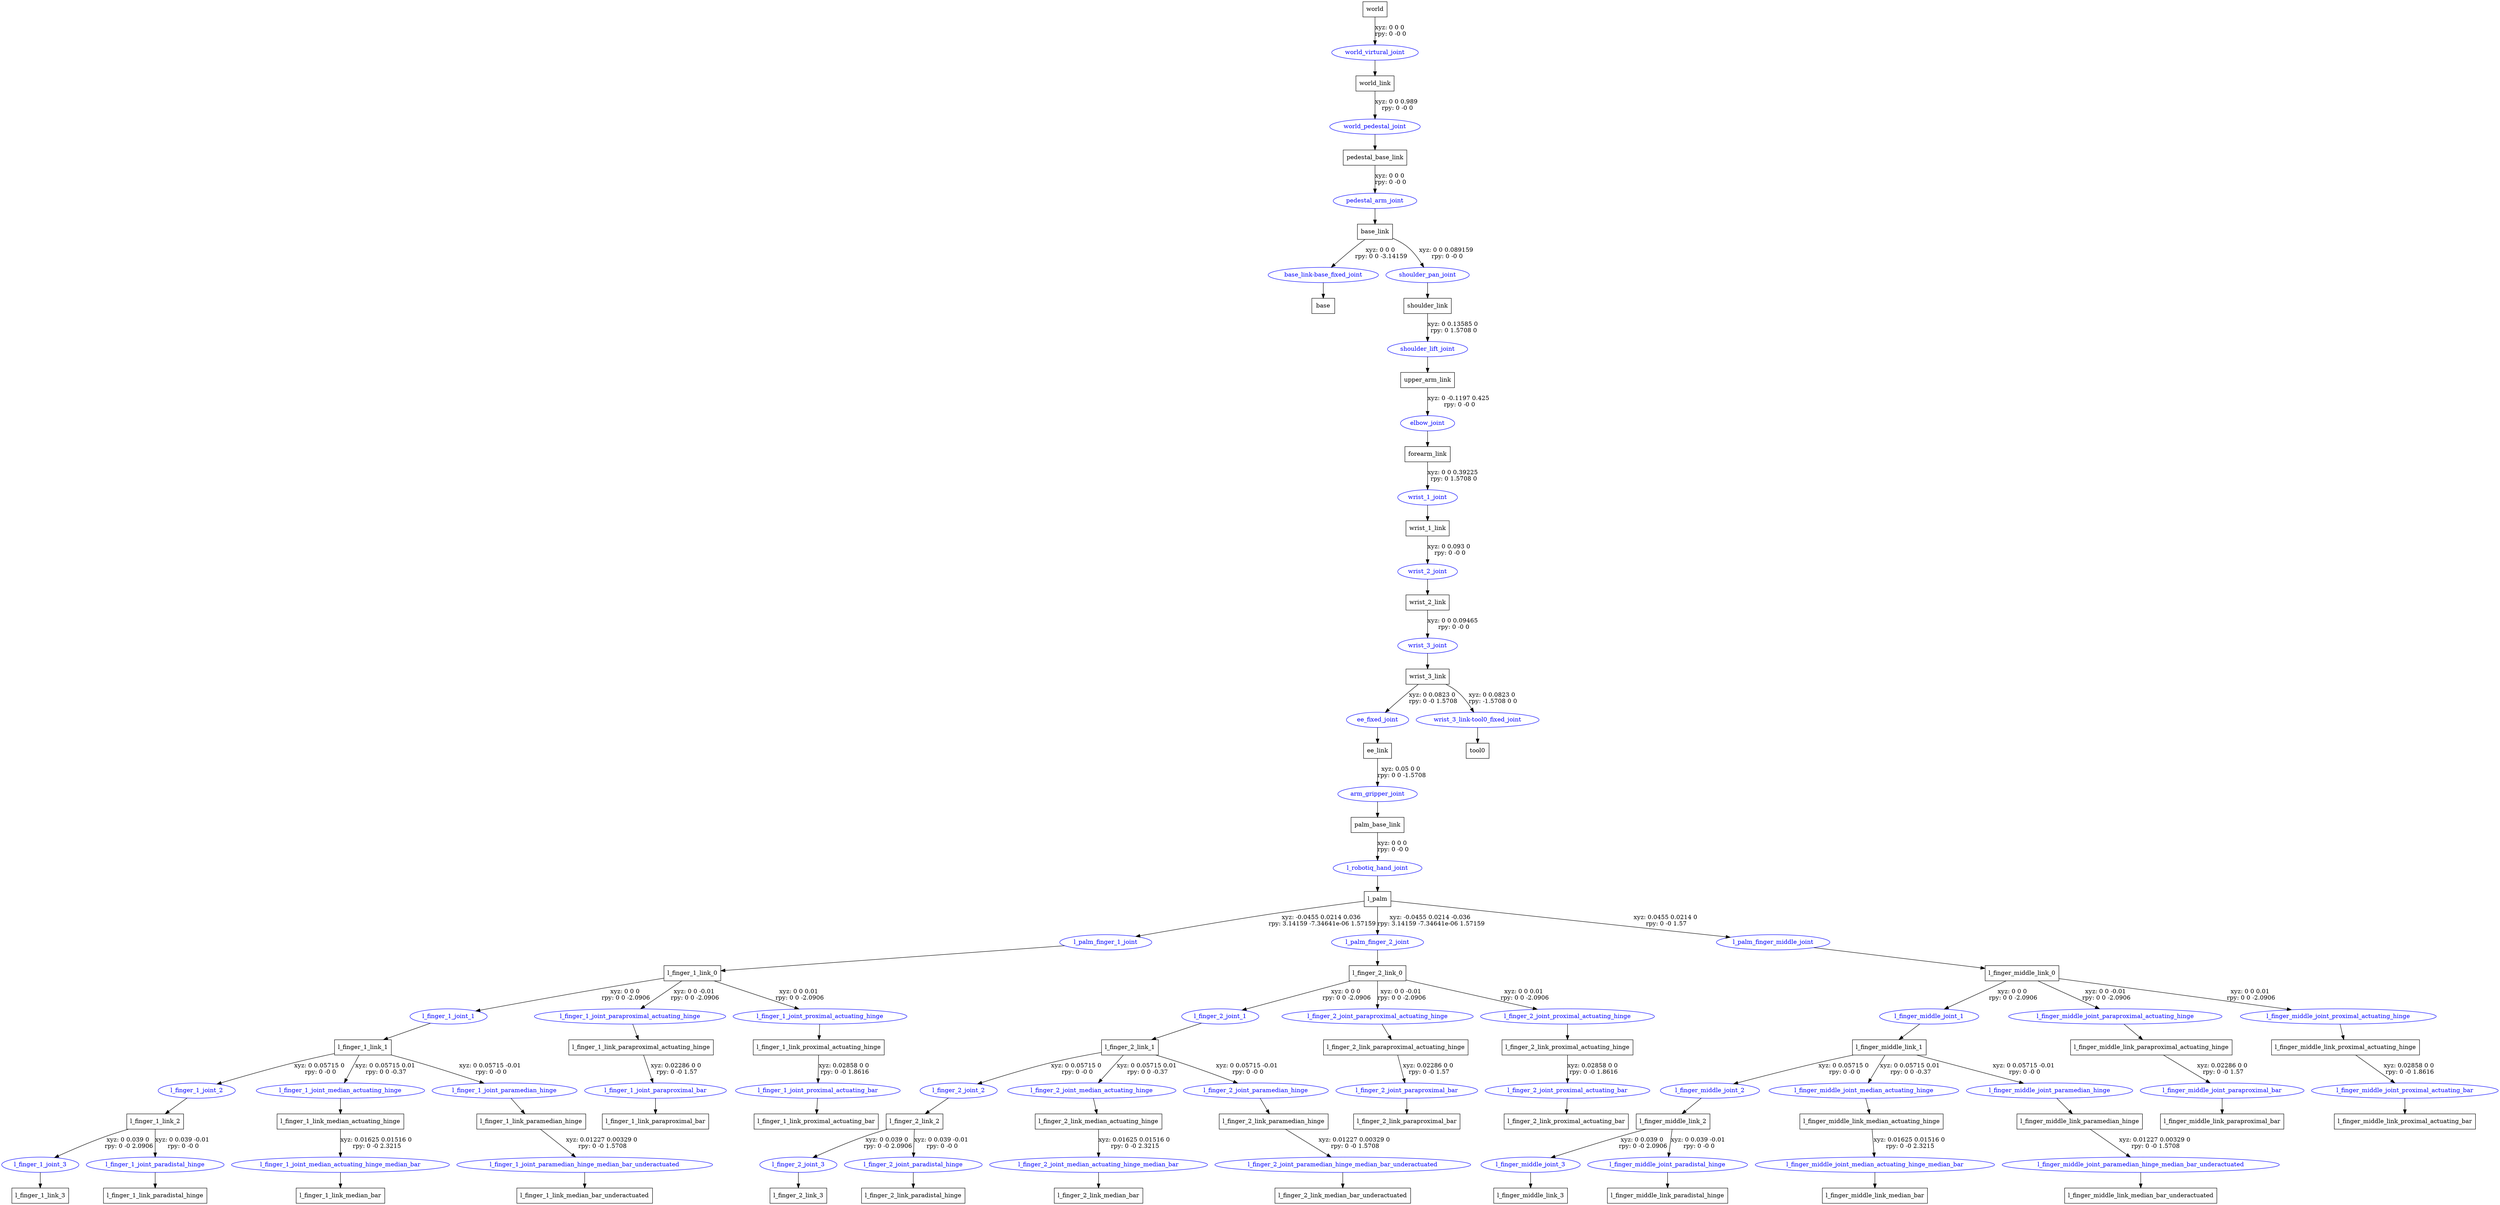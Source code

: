 digraph G {
node [shape=box];
"world" [label="world"];
"world_link" [label="world_link"];
"pedestal_base_link" [label="pedestal_base_link"];
"base_link" [label="base_link"];
"base" [label="base"];
"shoulder_link" [label="shoulder_link"];
"upper_arm_link" [label="upper_arm_link"];
"forearm_link" [label="forearm_link"];
"wrist_1_link" [label="wrist_1_link"];
"wrist_2_link" [label="wrist_2_link"];
"wrist_3_link" [label="wrist_3_link"];
"ee_link" [label="ee_link"];
"palm_base_link" [label="palm_base_link"];
"l_palm" [label="l_palm"];
"l_finger_1_link_0" [label="l_finger_1_link_0"];
"l_finger_1_link_1" [label="l_finger_1_link_1"];
"l_finger_1_link_2" [label="l_finger_1_link_2"];
"l_finger_1_link_3" [label="l_finger_1_link_3"];
"l_finger_1_link_paradistal_hinge" [label="l_finger_1_link_paradistal_hinge"];
"l_finger_1_link_median_actuating_hinge" [label="l_finger_1_link_median_actuating_hinge"];
"l_finger_1_link_median_bar" [label="l_finger_1_link_median_bar"];
"l_finger_1_link_paramedian_hinge" [label="l_finger_1_link_paramedian_hinge"];
"l_finger_1_link_median_bar_underactuated" [label="l_finger_1_link_median_bar_underactuated"];
"l_finger_1_link_paraproximal_actuating_hinge" [label="l_finger_1_link_paraproximal_actuating_hinge"];
"l_finger_1_link_paraproximal_bar" [label="l_finger_1_link_paraproximal_bar"];
"l_finger_1_link_proximal_actuating_hinge" [label="l_finger_1_link_proximal_actuating_hinge"];
"l_finger_1_link_proximal_actuating_bar" [label="l_finger_1_link_proximal_actuating_bar"];
"l_finger_2_link_0" [label="l_finger_2_link_0"];
"l_finger_2_link_1" [label="l_finger_2_link_1"];
"l_finger_2_link_2" [label="l_finger_2_link_2"];
"l_finger_2_link_3" [label="l_finger_2_link_3"];
"l_finger_2_link_paradistal_hinge" [label="l_finger_2_link_paradistal_hinge"];
"l_finger_2_link_median_actuating_hinge" [label="l_finger_2_link_median_actuating_hinge"];
"l_finger_2_link_median_bar" [label="l_finger_2_link_median_bar"];
"l_finger_2_link_paramedian_hinge" [label="l_finger_2_link_paramedian_hinge"];
"l_finger_2_link_median_bar_underactuated" [label="l_finger_2_link_median_bar_underactuated"];
"l_finger_2_link_paraproximal_actuating_hinge" [label="l_finger_2_link_paraproximal_actuating_hinge"];
"l_finger_2_link_paraproximal_bar" [label="l_finger_2_link_paraproximal_bar"];
"l_finger_2_link_proximal_actuating_hinge" [label="l_finger_2_link_proximal_actuating_hinge"];
"l_finger_2_link_proximal_actuating_bar" [label="l_finger_2_link_proximal_actuating_bar"];
"l_finger_middle_link_0" [label="l_finger_middle_link_0"];
"l_finger_middle_link_1" [label="l_finger_middle_link_1"];
"l_finger_middle_link_2" [label="l_finger_middle_link_2"];
"l_finger_middle_link_3" [label="l_finger_middle_link_3"];
"l_finger_middle_link_paradistal_hinge" [label="l_finger_middle_link_paradistal_hinge"];
"l_finger_middle_link_median_actuating_hinge" [label="l_finger_middle_link_median_actuating_hinge"];
"l_finger_middle_link_median_bar" [label="l_finger_middle_link_median_bar"];
"l_finger_middle_link_paramedian_hinge" [label="l_finger_middle_link_paramedian_hinge"];
"l_finger_middle_link_median_bar_underactuated" [label="l_finger_middle_link_median_bar_underactuated"];
"l_finger_middle_link_paraproximal_actuating_hinge" [label="l_finger_middle_link_paraproximal_actuating_hinge"];
"l_finger_middle_link_paraproximal_bar" [label="l_finger_middle_link_paraproximal_bar"];
"l_finger_middle_link_proximal_actuating_hinge" [label="l_finger_middle_link_proximal_actuating_hinge"];
"l_finger_middle_link_proximal_actuating_bar" [label="l_finger_middle_link_proximal_actuating_bar"];
"tool0" [label="tool0"];
node [shape=ellipse, color=blue, fontcolor=blue];
"world" -> "world_virtural_joint" [label="xyz: 0 0 0 \nrpy: 0 -0 0"]
"world_virtural_joint" -> "world_link"
"world_link" -> "world_pedestal_joint" [label="xyz: 0 0 0.989 \nrpy: 0 -0 0"]
"world_pedestal_joint" -> "pedestal_base_link"
"pedestal_base_link" -> "pedestal_arm_joint" [label="xyz: 0 0 0 \nrpy: 0 -0 0"]
"pedestal_arm_joint" -> "base_link"
"base_link" -> "base_link-base_fixed_joint" [label="xyz: 0 0 0 \nrpy: 0 0 -3.14159"]
"base_link-base_fixed_joint" -> "base"
"base_link" -> "shoulder_pan_joint" [label="xyz: 0 0 0.089159 \nrpy: 0 -0 0"]
"shoulder_pan_joint" -> "shoulder_link"
"shoulder_link" -> "shoulder_lift_joint" [label="xyz: 0 0.13585 0 \nrpy: 0 1.5708 0"]
"shoulder_lift_joint" -> "upper_arm_link"
"upper_arm_link" -> "elbow_joint" [label="xyz: 0 -0.1197 0.425 \nrpy: 0 -0 0"]
"elbow_joint" -> "forearm_link"
"forearm_link" -> "wrist_1_joint" [label="xyz: 0 0 0.39225 \nrpy: 0 1.5708 0"]
"wrist_1_joint" -> "wrist_1_link"
"wrist_1_link" -> "wrist_2_joint" [label="xyz: 0 0.093 0 \nrpy: 0 -0 0"]
"wrist_2_joint" -> "wrist_2_link"
"wrist_2_link" -> "wrist_3_joint" [label="xyz: 0 0 0.09465 \nrpy: 0 -0 0"]
"wrist_3_joint" -> "wrist_3_link"
"wrist_3_link" -> "ee_fixed_joint" [label="xyz: 0 0.0823 0 \nrpy: 0 -0 1.5708"]
"ee_fixed_joint" -> "ee_link"
"ee_link" -> "arm_gripper_joint" [label="xyz: 0.05 0 0 \nrpy: 0 0 -1.5708"]
"arm_gripper_joint" -> "palm_base_link"
"palm_base_link" -> "l_robotiq_hand_joint" [label="xyz: 0 0 0 \nrpy: 0 -0 0"]
"l_robotiq_hand_joint" -> "l_palm"
"l_palm" -> "l_palm_finger_1_joint" [label="xyz: -0.0455 0.0214 0.036 \nrpy: 3.14159 -7.34641e-06 1.57159"]
"l_palm_finger_1_joint" -> "l_finger_1_link_0"
"l_finger_1_link_0" -> "l_finger_1_joint_1" [label="xyz: 0 0 0 \nrpy: 0 0 -2.0906"]
"l_finger_1_joint_1" -> "l_finger_1_link_1"
"l_finger_1_link_1" -> "l_finger_1_joint_2" [label="xyz: 0 0.05715 0 \nrpy: 0 -0 0"]
"l_finger_1_joint_2" -> "l_finger_1_link_2"
"l_finger_1_link_2" -> "l_finger_1_joint_3" [label="xyz: 0 0.039 0 \nrpy: 0 -0 2.0906"]
"l_finger_1_joint_3" -> "l_finger_1_link_3"
"l_finger_1_link_2" -> "l_finger_1_joint_paradistal_hinge" [label="xyz: 0 0.039 -0.01 \nrpy: 0 -0 0"]
"l_finger_1_joint_paradistal_hinge" -> "l_finger_1_link_paradistal_hinge"
"l_finger_1_link_1" -> "l_finger_1_joint_median_actuating_hinge" [label="xyz: 0 0.05715 0.01 \nrpy: 0 0 -0.37"]
"l_finger_1_joint_median_actuating_hinge" -> "l_finger_1_link_median_actuating_hinge"
"l_finger_1_link_median_actuating_hinge" -> "l_finger_1_joint_median_actuating_hinge_median_bar" [label="xyz: 0.01625 0.01516 0 \nrpy: 0 -0 2.3215"]
"l_finger_1_joint_median_actuating_hinge_median_bar" -> "l_finger_1_link_median_bar"
"l_finger_1_link_1" -> "l_finger_1_joint_paramedian_hinge" [label="xyz: 0 0.05715 -0.01 \nrpy: 0 -0 0"]
"l_finger_1_joint_paramedian_hinge" -> "l_finger_1_link_paramedian_hinge"
"l_finger_1_link_paramedian_hinge" -> "l_finger_1_joint_paramedian_hinge_median_bar_underactuated" [label="xyz: 0.01227 0.00329 0 \nrpy: 0 -0 1.5708"]
"l_finger_1_joint_paramedian_hinge_median_bar_underactuated" -> "l_finger_1_link_median_bar_underactuated"
"l_finger_1_link_0" -> "l_finger_1_joint_paraproximal_actuating_hinge" [label="xyz: 0 0 -0.01 \nrpy: 0 0 -2.0906"]
"l_finger_1_joint_paraproximal_actuating_hinge" -> "l_finger_1_link_paraproximal_actuating_hinge"
"l_finger_1_link_paraproximal_actuating_hinge" -> "l_finger_1_joint_paraproximal_bar" [label="xyz: 0.02286 0 0 \nrpy: 0 -0 1.57"]
"l_finger_1_joint_paraproximal_bar" -> "l_finger_1_link_paraproximal_bar"
"l_finger_1_link_0" -> "l_finger_1_joint_proximal_actuating_hinge" [label="xyz: 0 0 0.01 \nrpy: 0 0 -2.0906"]
"l_finger_1_joint_proximal_actuating_hinge" -> "l_finger_1_link_proximal_actuating_hinge"
"l_finger_1_link_proximal_actuating_hinge" -> "l_finger_1_joint_proximal_actuating_bar" [label="xyz: 0.02858 0 0 \nrpy: 0 -0 1.8616"]
"l_finger_1_joint_proximal_actuating_bar" -> "l_finger_1_link_proximal_actuating_bar"
"l_palm" -> "l_palm_finger_2_joint" [label="xyz: -0.0455 0.0214 -0.036 \nrpy: 3.14159 -7.34641e-06 1.57159"]
"l_palm_finger_2_joint" -> "l_finger_2_link_0"
"l_finger_2_link_0" -> "l_finger_2_joint_1" [label="xyz: 0 0 0 \nrpy: 0 0 -2.0906"]
"l_finger_2_joint_1" -> "l_finger_2_link_1"
"l_finger_2_link_1" -> "l_finger_2_joint_2" [label="xyz: 0 0.05715 0 \nrpy: 0 -0 0"]
"l_finger_2_joint_2" -> "l_finger_2_link_2"
"l_finger_2_link_2" -> "l_finger_2_joint_3" [label="xyz: 0 0.039 0 \nrpy: 0 -0 2.0906"]
"l_finger_2_joint_3" -> "l_finger_2_link_3"
"l_finger_2_link_2" -> "l_finger_2_joint_paradistal_hinge" [label="xyz: 0 0.039 -0.01 \nrpy: 0 -0 0"]
"l_finger_2_joint_paradistal_hinge" -> "l_finger_2_link_paradistal_hinge"
"l_finger_2_link_1" -> "l_finger_2_joint_median_actuating_hinge" [label="xyz: 0 0.05715 0.01 \nrpy: 0 0 -0.37"]
"l_finger_2_joint_median_actuating_hinge" -> "l_finger_2_link_median_actuating_hinge"
"l_finger_2_link_median_actuating_hinge" -> "l_finger_2_joint_median_actuating_hinge_median_bar" [label="xyz: 0.01625 0.01516 0 \nrpy: 0 -0 2.3215"]
"l_finger_2_joint_median_actuating_hinge_median_bar" -> "l_finger_2_link_median_bar"
"l_finger_2_link_1" -> "l_finger_2_joint_paramedian_hinge" [label="xyz: 0 0.05715 -0.01 \nrpy: 0 -0 0"]
"l_finger_2_joint_paramedian_hinge" -> "l_finger_2_link_paramedian_hinge"
"l_finger_2_link_paramedian_hinge" -> "l_finger_2_joint_paramedian_hinge_median_bar_underactuated" [label="xyz: 0.01227 0.00329 0 \nrpy: 0 -0 1.5708"]
"l_finger_2_joint_paramedian_hinge_median_bar_underactuated" -> "l_finger_2_link_median_bar_underactuated"
"l_finger_2_link_0" -> "l_finger_2_joint_paraproximal_actuating_hinge" [label="xyz: 0 0 -0.01 \nrpy: 0 0 -2.0906"]
"l_finger_2_joint_paraproximal_actuating_hinge" -> "l_finger_2_link_paraproximal_actuating_hinge"
"l_finger_2_link_paraproximal_actuating_hinge" -> "l_finger_2_joint_paraproximal_bar" [label="xyz: 0.02286 0 0 \nrpy: 0 -0 1.57"]
"l_finger_2_joint_paraproximal_bar" -> "l_finger_2_link_paraproximal_bar"
"l_finger_2_link_0" -> "l_finger_2_joint_proximal_actuating_hinge" [label="xyz: 0 0 0.01 \nrpy: 0 0 -2.0906"]
"l_finger_2_joint_proximal_actuating_hinge" -> "l_finger_2_link_proximal_actuating_hinge"
"l_finger_2_link_proximal_actuating_hinge" -> "l_finger_2_joint_proximal_actuating_bar" [label="xyz: 0.02858 0 0 \nrpy: 0 -0 1.8616"]
"l_finger_2_joint_proximal_actuating_bar" -> "l_finger_2_link_proximal_actuating_bar"
"l_palm" -> "l_palm_finger_middle_joint" [label="xyz: 0.0455 0.0214 0 \nrpy: 0 -0 1.57"]
"l_palm_finger_middle_joint" -> "l_finger_middle_link_0"
"l_finger_middle_link_0" -> "l_finger_middle_joint_1" [label="xyz: 0 0 0 \nrpy: 0 0 -2.0906"]
"l_finger_middle_joint_1" -> "l_finger_middle_link_1"
"l_finger_middle_link_1" -> "l_finger_middle_joint_2" [label="xyz: 0 0.05715 0 \nrpy: 0 -0 0"]
"l_finger_middle_joint_2" -> "l_finger_middle_link_2"
"l_finger_middle_link_2" -> "l_finger_middle_joint_3" [label="xyz: 0 0.039 0 \nrpy: 0 -0 2.0906"]
"l_finger_middle_joint_3" -> "l_finger_middle_link_3"
"l_finger_middle_link_2" -> "l_finger_middle_joint_paradistal_hinge" [label="xyz: 0 0.039 -0.01 \nrpy: 0 -0 0"]
"l_finger_middle_joint_paradistal_hinge" -> "l_finger_middle_link_paradistal_hinge"
"l_finger_middle_link_1" -> "l_finger_middle_joint_median_actuating_hinge" [label="xyz: 0 0.05715 0.01 \nrpy: 0 0 -0.37"]
"l_finger_middle_joint_median_actuating_hinge" -> "l_finger_middle_link_median_actuating_hinge"
"l_finger_middle_link_median_actuating_hinge" -> "l_finger_middle_joint_median_actuating_hinge_median_bar" [label="xyz: 0.01625 0.01516 0 \nrpy: 0 -0 2.3215"]
"l_finger_middle_joint_median_actuating_hinge_median_bar" -> "l_finger_middle_link_median_bar"
"l_finger_middle_link_1" -> "l_finger_middle_joint_paramedian_hinge" [label="xyz: 0 0.05715 -0.01 \nrpy: 0 -0 0"]
"l_finger_middle_joint_paramedian_hinge" -> "l_finger_middle_link_paramedian_hinge"
"l_finger_middle_link_paramedian_hinge" -> "l_finger_middle_joint_paramedian_hinge_median_bar_underactuated" [label="xyz: 0.01227 0.00329 0 \nrpy: 0 -0 1.5708"]
"l_finger_middle_joint_paramedian_hinge_median_bar_underactuated" -> "l_finger_middle_link_median_bar_underactuated"
"l_finger_middle_link_0" -> "l_finger_middle_joint_paraproximal_actuating_hinge" [label="xyz: 0 0 -0.01 \nrpy: 0 0 -2.0906"]
"l_finger_middle_joint_paraproximal_actuating_hinge" -> "l_finger_middle_link_paraproximal_actuating_hinge"
"l_finger_middle_link_paraproximal_actuating_hinge" -> "l_finger_middle_joint_paraproximal_bar" [label="xyz: 0.02286 0 0 \nrpy: 0 -0 1.57"]
"l_finger_middle_joint_paraproximal_bar" -> "l_finger_middle_link_paraproximal_bar"
"l_finger_middle_link_0" -> "l_finger_middle_joint_proximal_actuating_hinge" [label="xyz: 0 0 0.01 \nrpy: 0 0 -2.0906"]
"l_finger_middle_joint_proximal_actuating_hinge" -> "l_finger_middle_link_proximal_actuating_hinge"
"l_finger_middle_link_proximal_actuating_hinge" -> "l_finger_middle_joint_proximal_actuating_bar" [label="xyz: 0.02858 0 0 \nrpy: 0 -0 1.8616"]
"l_finger_middle_joint_proximal_actuating_bar" -> "l_finger_middle_link_proximal_actuating_bar"
"wrist_3_link" -> "wrist_3_link-tool0_fixed_joint" [label="xyz: 0 0.0823 0 \nrpy: -1.5708 0 0"]
"wrist_3_link-tool0_fixed_joint" -> "tool0"
}
